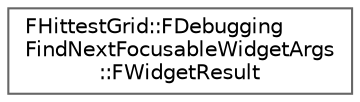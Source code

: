 digraph "Graphical Class Hierarchy"
{
 // INTERACTIVE_SVG=YES
 // LATEX_PDF_SIZE
  bgcolor="transparent";
  edge [fontname=Helvetica,fontsize=10,labelfontname=Helvetica,labelfontsize=10];
  node [fontname=Helvetica,fontsize=10,shape=box,height=0.2,width=0.4];
  rankdir="LR";
  Node0 [id="Node000000",label="FHittestGrid::FDebugging\lFindNextFocusableWidgetArgs\l::FWidgetResult",height=0.2,width=0.4,color="grey40", fillcolor="white", style="filled",URL="$db/dca/structFHittestGrid_1_1FDebuggingFindNextFocusableWidgetArgs_1_1FWidgetResult.html",tooltip=" "];
}
